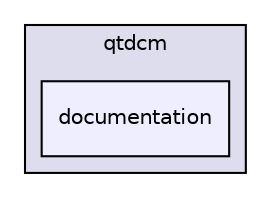 digraph "/home/aabadie/softs/src/qtdcm/documentation" {
  compound=true
  node [ fontsize="10", fontname="Helvetica"];
  edge [ labelfontsize="10", labelfontname="Helvetica"];
  subgraph clusterdir_39e4254f8ffa8363579d72567b3b0afc {
    graph [ bgcolor="#ddddee", pencolor="black", label="qtdcm" fontname="Helvetica", fontsize="10", URL="dir_39e4254f8ffa8363579d72567b3b0afc.html"]
  dir_309919d7b647dad8981e399008c71801 [shape=box, label="documentation", style="filled", fillcolor="#eeeeff", pencolor="black", URL="dir_309919d7b647dad8981e399008c71801.html"];
  }
}
